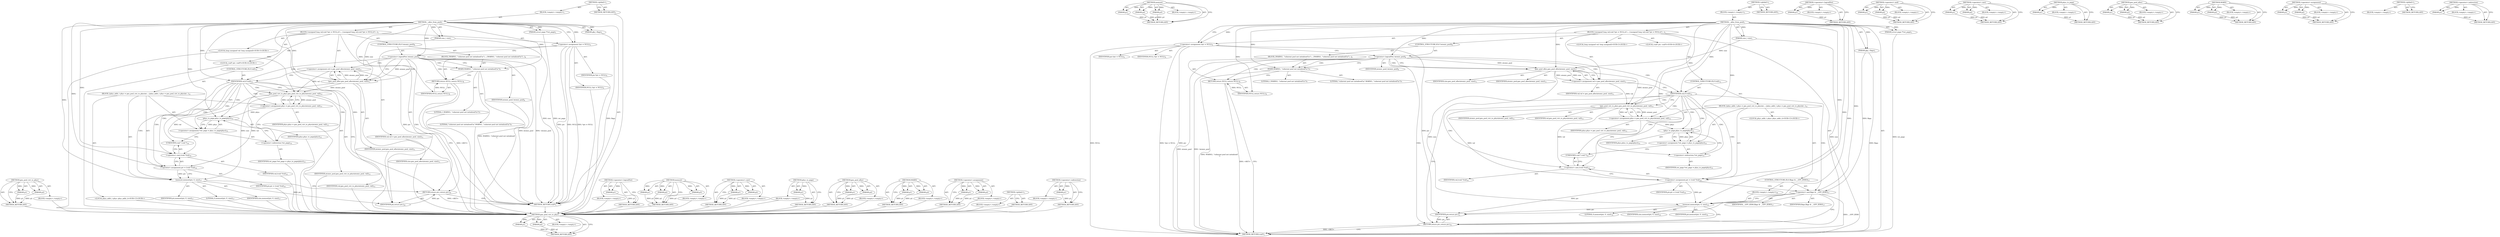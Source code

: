digraph "&lt;operator&gt;.indirection" {
vulnerable_112 [label=<(METHOD,gen_pool_virt_to_phys)>];
vulnerable_113 [label=<(PARAM,p1)>];
vulnerable_114 [label=<(PARAM,p2)>];
vulnerable_115 [label=<(BLOCK,&lt;empty&gt;,&lt;empty&gt;)>];
vulnerable_116 [label=<(METHOD_RETURN,ANY)>];
vulnerable_135 [label=<(METHOD,memset)>];
vulnerable_136 [label=<(PARAM,p1)>];
vulnerable_137 [label=<(PARAM,p2)>];
vulnerable_138 [label=<(PARAM,p3)>];
vulnerable_139 [label=<(BLOCK,&lt;empty&gt;,&lt;empty&gt;)>];
vulnerable_140 [label=<(METHOD_RETURN,ANY)>];
vulnerable_6 [label=<(METHOD,&lt;global&gt;)<SUB>1</SUB>>];
vulnerable_7 [label=<(BLOCK,&lt;empty&gt;,&lt;empty&gt;)<SUB>1</SUB>>];
vulnerable_8 [label=<(METHOD,__alloc_from_pool)<SUB>1</SUB>>];
vulnerable_9 [label=<(PARAM,size_t size)<SUB>1</SUB>>];
vulnerable_10 [label=<(PARAM,struct page **ret_page)<SUB>1</SUB>>];
vulnerable_11 [label=<(PARAM,gfp_t flags)<SUB>1</SUB>>];
vulnerable_12 [label=<(BLOCK,{
	unsigned long val;
	void *ptr = NULL;

	if (...,{
	unsigned long val;
	void *ptr = NULL;

	if (...)<SUB>2</SUB>>];
vulnerable_13 [label="<(LOCAL,long unsigned val: long unsigned)<SUB>3</SUB>>"];
vulnerable_14 [label="<(LOCAL,void* ptr: void*)<SUB>4</SUB>>"];
vulnerable_15 [label=<(&lt;operator&gt;.assignment,*ptr = NULL)<SUB>4</SUB>>];
vulnerable_16 [label=<(IDENTIFIER,ptr,*ptr = NULL)<SUB>4</SUB>>];
vulnerable_17 [label=<(IDENTIFIER,NULL,*ptr = NULL)<SUB>4</SUB>>];
vulnerable_18 [label=<(CONTROL_STRUCTURE,IF,if (!atomic_pool))<SUB>6</SUB>>];
vulnerable_19 [label=<(&lt;operator&gt;.logicalNot,!atomic_pool)<SUB>6</SUB>>];
vulnerable_20 [label=<(IDENTIFIER,atomic_pool,!atomic_pool)<SUB>6</SUB>>];
vulnerable_21 [label=<(BLOCK,{
		WARN(1, &quot;coherent pool not initialised!\n&quot;)...,{
		WARN(1, &quot;coherent pool not initialised!\n&quot;)...)<SUB>6</SUB>>];
vulnerable_22 [label=<(WARN,WARN(1, &quot;coherent pool not initialised!\n&quot;))<SUB>7</SUB>>];
vulnerable_23 [label=<(LITERAL,1,WARN(1, &quot;coherent pool not initialised!\n&quot;))<SUB>7</SUB>>];
vulnerable_24 [label=<(LITERAL,&quot;coherent pool not initialised!\n&quot;,WARN(1, &quot;coherent pool not initialised!\n&quot;))<SUB>7</SUB>>];
vulnerable_25 [label=<(RETURN,return NULL;,return NULL;)<SUB>8</SUB>>];
vulnerable_26 [label=<(IDENTIFIER,NULL,return NULL;)<SUB>8</SUB>>];
vulnerable_27 [label=<(&lt;operator&gt;.assignment,val = gen_pool_alloc(atomic_pool, size))<SUB>11</SUB>>];
vulnerable_28 [label=<(IDENTIFIER,val,val = gen_pool_alloc(atomic_pool, size))<SUB>11</SUB>>];
vulnerable_29 [label=<(gen_pool_alloc,gen_pool_alloc(atomic_pool, size))<SUB>11</SUB>>];
vulnerable_30 [label=<(IDENTIFIER,atomic_pool,gen_pool_alloc(atomic_pool, size))<SUB>11</SUB>>];
vulnerable_31 [label=<(IDENTIFIER,size,gen_pool_alloc(atomic_pool, size))<SUB>11</SUB>>];
vulnerable_32 [label=<(CONTROL_STRUCTURE,IF,if (val))<SUB>12</SUB>>];
vulnerable_33 [label=<(IDENTIFIER,val,if (val))<SUB>12</SUB>>];
vulnerable_34 [label=<(BLOCK,{
		phys_addr_t phys = gen_pool_virt_to_phys(at...,{
		phys_addr_t phys = gen_pool_virt_to_phys(at...)<SUB>12</SUB>>];
vulnerable_35 [label="<(LOCAL,phys_addr_t phys: phys_addr_t)<SUB>13</SUB>>"];
vulnerable_36 [label=<(&lt;operator&gt;.assignment,phys = gen_pool_virt_to_phys(atomic_pool, val))<SUB>13</SUB>>];
vulnerable_37 [label=<(IDENTIFIER,phys,phys = gen_pool_virt_to_phys(atomic_pool, val))<SUB>13</SUB>>];
vulnerable_38 [label=<(gen_pool_virt_to_phys,gen_pool_virt_to_phys(atomic_pool, val))<SUB>13</SUB>>];
vulnerable_39 [label=<(IDENTIFIER,atomic_pool,gen_pool_virt_to_phys(atomic_pool, val))<SUB>13</SUB>>];
vulnerable_40 [label=<(IDENTIFIER,val,gen_pool_virt_to_phys(atomic_pool, val))<SUB>13</SUB>>];
vulnerable_41 [label=<(&lt;operator&gt;.assignment,*ret_page = phys_to_page(phys))<SUB>15</SUB>>];
vulnerable_42 [label=<(&lt;operator&gt;.indirection,*ret_page)<SUB>15</SUB>>];
vulnerable_43 [label=<(IDENTIFIER,ret_page,*ret_page = phys_to_page(phys))<SUB>15</SUB>>];
vulnerable_44 [label=<(phys_to_page,phys_to_page(phys))<SUB>15</SUB>>];
vulnerable_45 [label=<(IDENTIFIER,phys,phys_to_page(phys))<SUB>15</SUB>>];
vulnerable_46 [label=<(&lt;operator&gt;.assignment,ptr = (void *)val)<SUB>16</SUB>>];
vulnerable_47 [label=<(IDENTIFIER,ptr,ptr = (void *)val)<SUB>16</SUB>>];
vulnerable_48 [label=<(&lt;operator&gt;.cast,(void *)val)<SUB>16</SUB>>];
vulnerable_49 [label=<(UNKNOWN,void *,void *)<SUB>16</SUB>>];
vulnerable_50 [label=<(IDENTIFIER,val,(void *)val)<SUB>16</SUB>>];
vulnerable_51 [label=<(CONTROL_STRUCTURE,IF,if (flags &amp; __GFP_ZERO))<SUB>17</SUB>>];
vulnerable_52 [label=<(&lt;operator&gt;.and,flags &amp; __GFP_ZERO)<SUB>17</SUB>>];
vulnerable_53 [label=<(IDENTIFIER,flags,flags &amp; __GFP_ZERO)<SUB>17</SUB>>];
vulnerable_54 [label=<(IDENTIFIER,__GFP_ZERO,flags &amp; __GFP_ZERO)<SUB>17</SUB>>];
vulnerable_55 [label=<(BLOCK,&lt;empty&gt;,&lt;empty&gt;)<SUB>18</SUB>>];
vulnerable_56 [label=<(memset,memset(ptr, 0, size))<SUB>18</SUB>>];
vulnerable_57 [label=<(IDENTIFIER,ptr,memset(ptr, 0, size))<SUB>18</SUB>>];
vulnerable_58 [label=<(LITERAL,0,memset(ptr, 0, size))<SUB>18</SUB>>];
vulnerable_59 [label=<(IDENTIFIER,size,memset(ptr, 0, size))<SUB>18</SUB>>];
vulnerable_60 [label=<(RETURN,return ptr;,return ptr;)<SUB>21</SUB>>];
vulnerable_61 [label=<(IDENTIFIER,ptr,return ptr;)<SUB>21</SUB>>];
vulnerable_62 [label=<(METHOD_RETURN,void*)<SUB>1</SUB>>];
vulnerable_64 [label=<(METHOD_RETURN,ANY)<SUB>1</SUB>>];
vulnerable_98 [label=<(METHOD,&lt;operator&gt;.logicalNot)>];
vulnerable_99 [label=<(PARAM,p1)>];
vulnerable_100 [label=<(BLOCK,&lt;empty&gt;,&lt;empty&gt;)>];
vulnerable_101 [label=<(METHOD_RETURN,ANY)>];
vulnerable_130 [label=<(METHOD,&lt;operator&gt;.and)>];
vulnerable_131 [label=<(PARAM,p1)>];
vulnerable_132 [label=<(PARAM,p2)>];
vulnerable_133 [label=<(BLOCK,&lt;empty&gt;,&lt;empty&gt;)>];
vulnerable_134 [label=<(METHOD_RETURN,ANY)>];
vulnerable_125 [label=<(METHOD,&lt;operator&gt;.cast)>];
vulnerable_126 [label=<(PARAM,p1)>];
vulnerable_127 [label=<(PARAM,p2)>];
vulnerable_128 [label=<(BLOCK,&lt;empty&gt;,&lt;empty&gt;)>];
vulnerable_129 [label=<(METHOD_RETURN,ANY)>];
vulnerable_121 [label=<(METHOD,phys_to_page)>];
vulnerable_122 [label=<(PARAM,p1)>];
vulnerable_123 [label=<(BLOCK,&lt;empty&gt;,&lt;empty&gt;)>];
vulnerable_124 [label=<(METHOD_RETURN,ANY)>];
vulnerable_107 [label=<(METHOD,gen_pool_alloc)>];
vulnerable_108 [label=<(PARAM,p1)>];
vulnerable_109 [label=<(PARAM,p2)>];
vulnerable_110 [label=<(BLOCK,&lt;empty&gt;,&lt;empty&gt;)>];
vulnerable_111 [label=<(METHOD_RETURN,ANY)>];
vulnerable_102 [label=<(METHOD,WARN)>];
vulnerable_103 [label=<(PARAM,p1)>];
vulnerable_104 [label=<(PARAM,p2)>];
vulnerable_105 [label=<(BLOCK,&lt;empty&gt;,&lt;empty&gt;)>];
vulnerable_106 [label=<(METHOD_RETURN,ANY)>];
vulnerable_93 [label=<(METHOD,&lt;operator&gt;.assignment)>];
vulnerable_94 [label=<(PARAM,p1)>];
vulnerable_95 [label=<(PARAM,p2)>];
vulnerable_96 [label=<(BLOCK,&lt;empty&gt;,&lt;empty&gt;)>];
vulnerable_97 [label=<(METHOD_RETURN,ANY)>];
vulnerable_87 [label=<(METHOD,&lt;global&gt;)<SUB>1</SUB>>];
vulnerable_88 [label=<(BLOCK,&lt;empty&gt;,&lt;empty&gt;)>];
vulnerable_89 [label=<(METHOD_RETURN,ANY)>];
vulnerable_117 [label=<(METHOD,&lt;operator&gt;.indirection)>];
vulnerable_118 [label=<(PARAM,p1)>];
vulnerable_119 [label=<(BLOCK,&lt;empty&gt;,&lt;empty&gt;)>];
vulnerable_120 [label=<(METHOD_RETURN,ANY)>];
fixed_107 [label=<(METHOD,gen_pool_virt_to_phys)>];
fixed_108 [label=<(PARAM,p1)>];
fixed_109 [label=<(PARAM,p2)>];
fixed_110 [label=<(BLOCK,&lt;empty&gt;,&lt;empty&gt;)>];
fixed_111 [label=<(METHOD_RETURN,ANY)>];
fixed_6 [label=<(METHOD,&lt;global&gt;)<SUB>1</SUB>>];
fixed_7 [label=<(BLOCK,&lt;empty&gt;,&lt;empty&gt;)<SUB>1</SUB>>];
fixed_8 [label=<(METHOD,__alloc_from_pool)<SUB>1</SUB>>];
fixed_9 [label=<(PARAM,size_t size)<SUB>1</SUB>>];
fixed_10 [label=<(PARAM,struct page **ret_page)<SUB>1</SUB>>];
fixed_11 [label=<(PARAM,gfp_t flags)<SUB>1</SUB>>];
fixed_12 [label=<(BLOCK,{
	unsigned long val;
	void *ptr = NULL;

	if (...,{
	unsigned long val;
	void *ptr = NULL;

	if (...)<SUB>2</SUB>>];
fixed_13 [label="<(LOCAL,long unsigned val: long unsigned)<SUB>3</SUB>>"];
fixed_14 [label="<(LOCAL,void* ptr: void*)<SUB>4</SUB>>"];
fixed_15 [label=<(&lt;operator&gt;.assignment,*ptr = NULL)<SUB>4</SUB>>];
fixed_16 [label=<(IDENTIFIER,ptr,*ptr = NULL)<SUB>4</SUB>>];
fixed_17 [label=<(IDENTIFIER,NULL,*ptr = NULL)<SUB>4</SUB>>];
fixed_18 [label=<(CONTROL_STRUCTURE,IF,if (!atomic_pool))<SUB>6</SUB>>];
fixed_19 [label=<(&lt;operator&gt;.logicalNot,!atomic_pool)<SUB>6</SUB>>];
fixed_20 [label=<(IDENTIFIER,atomic_pool,!atomic_pool)<SUB>6</SUB>>];
fixed_21 [label=<(BLOCK,{
		WARN(1, &quot;coherent pool not initialised!\n&quot;)...,{
		WARN(1, &quot;coherent pool not initialised!\n&quot;)...)<SUB>6</SUB>>];
fixed_22 [label=<(WARN,WARN(1, &quot;coherent pool not initialised!\n&quot;))<SUB>7</SUB>>];
fixed_23 [label=<(LITERAL,1,WARN(1, &quot;coherent pool not initialised!\n&quot;))<SUB>7</SUB>>];
fixed_24 [label=<(LITERAL,&quot;coherent pool not initialised!\n&quot;,WARN(1, &quot;coherent pool not initialised!\n&quot;))<SUB>7</SUB>>];
fixed_25 [label=<(RETURN,return NULL;,return NULL;)<SUB>8</SUB>>];
fixed_26 [label=<(IDENTIFIER,NULL,return NULL;)<SUB>8</SUB>>];
fixed_27 [label=<(&lt;operator&gt;.assignment,val = gen_pool_alloc(atomic_pool, size))<SUB>11</SUB>>];
fixed_28 [label=<(IDENTIFIER,val,val = gen_pool_alloc(atomic_pool, size))<SUB>11</SUB>>];
fixed_29 [label=<(gen_pool_alloc,gen_pool_alloc(atomic_pool, size))<SUB>11</SUB>>];
fixed_30 [label=<(IDENTIFIER,atomic_pool,gen_pool_alloc(atomic_pool, size))<SUB>11</SUB>>];
fixed_31 [label=<(IDENTIFIER,size,gen_pool_alloc(atomic_pool, size))<SUB>11</SUB>>];
fixed_32 [label=<(CONTROL_STRUCTURE,IF,if (val))<SUB>12</SUB>>];
fixed_33 [label=<(IDENTIFIER,val,if (val))<SUB>12</SUB>>];
fixed_34 [label=<(BLOCK,{
		phys_addr_t phys = gen_pool_virt_to_phys(at...,{
		phys_addr_t phys = gen_pool_virt_to_phys(at...)<SUB>12</SUB>>];
fixed_35 [label="<(LOCAL,phys_addr_t phys: phys_addr_t)<SUB>13</SUB>>"];
fixed_36 [label=<(&lt;operator&gt;.assignment,phys = gen_pool_virt_to_phys(atomic_pool, val))<SUB>13</SUB>>];
fixed_37 [label=<(IDENTIFIER,phys,phys = gen_pool_virt_to_phys(atomic_pool, val))<SUB>13</SUB>>];
fixed_38 [label=<(gen_pool_virt_to_phys,gen_pool_virt_to_phys(atomic_pool, val))<SUB>13</SUB>>];
fixed_39 [label=<(IDENTIFIER,atomic_pool,gen_pool_virt_to_phys(atomic_pool, val))<SUB>13</SUB>>];
fixed_40 [label=<(IDENTIFIER,val,gen_pool_virt_to_phys(atomic_pool, val))<SUB>13</SUB>>];
fixed_41 [label=<(&lt;operator&gt;.assignment,*ret_page = phys_to_page(phys))<SUB>15</SUB>>];
fixed_42 [label=<(&lt;operator&gt;.indirection,*ret_page)<SUB>15</SUB>>];
fixed_43 [label=<(IDENTIFIER,ret_page,*ret_page = phys_to_page(phys))<SUB>15</SUB>>];
fixed_44 [label=<(phys_to_page,phys_to_page(phys))<SUB>15</SUB>>];
fixed_45 [label=<(IDENTIFIER,phys,phys_to_page(phys))<SUB>15</SUB>>];
fixed_46 [label=<(&lt;operator&gt;.assignment,ptr = (void *)val)<SUB>16</SUB>>];
fixed_47 [label=<(IDENTIFIER,ptr,ptr = (void *)val)<SUB>16</SUB>>];
fixed_48 [label=<(&lt;operator&gt;.cast,(void *)val)<SUB>16</SUB>>];
fixed_49 [label=<(UNKNOWN,void *,void *)<SUB>16</SUB>>];
fixed_50 [label=<(IDENTIFIER,val,(void *)val)<SUB>16</SUB>>];
fixed_51 [label=<(memset,memset(ptr, 0, size))<SUB>17</SUB>>];
fixed_52 [label=<(IDENTIFIER,ptr,memset(ptr, 0, size))<SUB>17</SUB>>];
fixed_53 [label=<(LITERAL,0,memset(ptr, 0, size))<SUB>17</SUB>>];
fixed_54 [label=<(IDENTIFIER,size,memset(ptr, 0, size))<SUB>17</SUB>>];
fixed_55 [label=<(RETURN,return ptr;,return ptr;)<SUB>20</SUB>>];
fixed_56 [label=<(IDENTIFIER,ptr,return ptr;)<SUB>20</SUB>>];
fixed_57 [label=<(METHOD_RETURN,void*)<SUB>1</SUB>>];
fixed_59 [label=<(METHOD_RETURN,ANY)<SUB>1</SUB>>];
fixed_93 [label=<(METHOD,&lt;operator&gt;.logicalNot)>];
fixed_94 [label=<(PARAM,p1)>];
fixed_95 [label=<(BLOCK,&lt;empty&gt;,&lt;empty&gt;)>];
fixed_96 [label=<(METHOD_RETURN,ANY)>];
fixed_125 [label=<(METHOD,memset)>];
fixed_126 [label=<(PARAM,p1)>];
fixed_127 [label=<(PARAM,p2)>];
fixed_128 [label=<(PARAM,p3)>];
fixed_129 [label=<(BLOCK,&lt;empty&gt;,&lt;empty&gt;)>];
fixed_130 [label=<(METHOD_RETURN,ANY)>];
fixed_120 [label=<(METHOD,&lt;operator&gt;.cast)>];
fixed_121 [label=<(PARAM,p1)>];
fixed_122 [label=<(PARAM,p2)>];
fixed_123 [label=<(BLOCK,&lt;empty&gt;,&lt;empty&gt;)>];
fixed_124 [label=<(METHOD_RETURN,ANY)>];
fixed_116 [label=<(METHOD,phys_to_page)>];
fixed_117 [label=<(PARAM,p1)>];
fixed_118 [label=<(BLOCK,&lt;empty&gt;,&lt;empty&gt;)>];
fixed_119 [label=<(METHOD_RETURN,ANY)>];
fixed_102 [label=<(METHOD,gen_pool_alloc)>];
fixed_103 [label=<(PARAM,p1)>];
fixed_104 [label=<(PARAM,p2)>];
fixed_105 [label=<(BLOCK,&lt;empty&gt;,&lt;empty&gt;)>];
fixed_106 [label=<(METHOD_RETURN,ANY)>];
fixed_97 [label=<(METHOD,WARN)>];
fixed_98 [label=<(PARAM,p1)>];
fixed_99 [label=<(PARAM,p2)>];
fixed_100 [label=<(BLOCK,&lt;empty&gt;,&lt;empty&gt;)>];
fixed_101 [label=<(METHOD_RETURN,ANY)>];
fixed_88 [label=<(METHOD,&lt;operator&gt;.assignment)>];
fixed_89 [label=<(PARAM,p1)>];
fixed_90 [label=<(PARAM,p2)>];
fixed_91 [label=<(BLOCK,&lt;empty&gt;,&lt;empty&gt;)>];
fixed_92 [label=<(METHOD_RETURN,ANY)>];
fixed_82 [label=<(METHOD,&lt;global&gt;)<SUB>1</SUB>>];
fixed_83 [label=<(BLOCK,&lt;empty&gt;,&lt;empty&gt;)>];
fixed_84 [label=<(METHOD_RETURN,ANY)>];
fixed_112 [label=<(METHOD,&lt;operator&gt;.indirection)>];
fixed_113 [label=<(PARAM,p1)>];
fixed_114 [label=<(BLOCK,&lt;empty&gt;,&lt;empty&gt;)>];
fixed_115 [label=<(METHOD_RETURN,ANY)>];
vulnerable_112 -> vulnerable_113  [key=0, label="AST: "];
vulnerable_112 -> vulnerable_113  [key=1, label="DDG: "];
vulnerable_112 -> vulnerable_115  [key=0, label="AST: "];
vulnerable_112 -> vulnerable_114  [key=0, label="AST: "];
vulnerable_112 -> vulnerable_114  [key=1, label="DDG: "];
vulnerable_112 -> vulnerable_116  [key=0, label="AST: "];
vulnerable_112 -> vulnerable_116  [key=1, label="CFG: "];
vulnerable_113 -> vulnerable_116  [key=0, label="DDG: p1"];
vulnerable_114 -> vulnerable_116  [key=0, label="DDG: p2"];
vulnerable_135 -> vulnerable_136  [key=0, label="AST: "];
vulnerable_135 -> vulnerable_136  [key=1, label="DDG: "];
vulnerable_135 -> vulnerable_139  [key=0, label="AST: "];
vulnerable_135 -> vulnerable_137  [key=0, label="AST: "];
vulnerable_135 -> vulnerable_137  [key=1, label="DDG: "];
vulnerable_135 -> vulnerable_140  [key=0, label="AST: "];
vulnerable_135 -> vulnerable_140  [key=1, label="CFG: "];
vulnerable_135 -> vulnerable_138  [key=0, label="AST: "];
vulnerable_135 -> vulnerable_138  [key=1, label="DDG: "];
vulnerable_136 -> vulnerable_140  [key=0, label="DDG: p1"];
vulnerable_137 -> vulnerable_140  [key=0, label="DDG: p2"];
vulnerable_138 -> vulnerable_140  [key=0, label="DDG: p3"];
vulnerable_6 -> vulnerable_7  [key=0, label="AST: "];
vulnerable_6 -> vulnerable_64  [key=0, label="AST: "];
vulnerable_6 -> vulnerable_64  [key=1, label="CFG: "];
vulnerable_7 -> vulnerable_8  [key=0, label="AST: "];
vulnerable_8 -> vulnerable_9  [key=0, label="AST: "];
vulnerable_8 -> vulnerable_9  [key=1, label="DDG: "];
vulnerable_8 -> vulnerable_10  [key=0, label="AST: "];
vulnerable_8 -> vulnerable_10  [key=1, label="DDG: "];
vulnerable_8 -> vulnerable_11  [key=0, label="AST: "];
vulnerable_8 -> vulnerable_11  [key=1, label="DDG: "];
vulnerable_8 -> vulnerable_12  [key=0, label="AST: "];
vulnerable_8 -> vulnerable_62  [key=0, label="AST: "];
vulnerable_8 -> vulnerable_15  [key=0, label="CFG: "];
vulnerable_8 -> vulnerable_15  [key=1, label="DDG: "];
vulnerable_8 -> vulnerable_33  [key=0, label="DDG: "];
vulnerable_8 -> vulnerable_61  [key=0, label="DDG: "];
vulnerable_8 -> vulnerable_19  [key=0, label="DDG: "];
vulnerable_8 -> vulnerable_29  [key=0, label="DDG: "];
vulnerable_8 -> vulnerable_46  [key=0, label="DDG: "];
vulnerable_8 -> vulnerable_22  [key=0, label="DDG: "];
vulnerable_8 -> vulnerable_26  [key=0, label="DDG: "];
vulnerable_8 -> vulnerable_38  [key=0, label="DDG: "];
vulnerable_8 -> vulnerable_44  [key=0, label="DDG: "];
vulnerable_8 -> vulnerable_48  [key=0, label="DDG: "];
vulnerable_8 -> vulnerable_52  [key=0, label="DDG: "];
vulnerable_8 -> vulnerable_56  [key=0, label="DDG: "];
vulnerable_9 -> vulnerable_62  [key=0, label="DDG: size"];
vulnerable_9 -> vulnerable_29  [key=0, label="DDG: size"];
vulnerable_10 -> vulnerable_62  [key=0, label="DDG: ret_page"];
vulnerable_11 -> vulnerable_62  [key=0, label="DDG: flags"];
vulnerable_11 -> vulnerable_52  [key=0, label="DDG: flags"];
vulnerable_12 -> vulnerable_13  [key=0, label="AST: "];
vulnerable_12 -> vulnerable_14  [key=0, label="AST: "];
vulnerable_12 -> vulnerable_15  [key=0, label="AST: "];
vulnerable_12 -> vulnerable_18  [key=0, label="AST: "];
vulnerable_12 -> vulnerable_27  [key=0, label="AST: "];
vulnerable_12 -> vulnerable_32  [key=0, label="AST: "];
vulnerable_12 -> vulnerable_60  [key=0, label="AST: "];
vulnerable_15 -> vulnerable_16  [key=0, label="AST: "];
vulnerable_15 -> vulnerable_17  [key=0, label="AST: "];
vulnerable_15 -> vulnerable_19  [key=0, label="CFG: "];
vulnerable_15 -> vulnerable_62  [key=0, label="DDG: ptr"];
vulnerable_15 -> vulnerable_62  [key=1, label="DDG: NULL"];
vulnerable_15 -> vulnerable_62  [key=2, label="DDG: *ptr = NULL"];
vulnerable_15 -> vulnerable_61  [key=0, label="DDG: ptr"];
vulnerable_18 -> vulnerable_19  [key=0, label="AST: "];
vulnerable_18 -> vulnerable_21  [key=0, label="AST: "];
vulnerable_19 -> vulnerable_20  [key=0, label="AST: "];
vulnerable_19 -> vulnerable_22  [key=0, label="CFG: "];
vulnerable_19 -> vulnerable_22  [key=1, label="CDG: "];
vulnerable_19 -> vulnerable_29  [key=0, label="CFG: "];
vulnerable_19 -> vulnerable_29  [key=1, label="DDG: atomic_pool"];
vulnerable_19 -> vulnerable_29  [key=2, label="CDG: "];
vulnerable_19 -> vulnerable_62  [key=0, label="DDG: atomic_pool"];
vulnerable_19 -> vulnerable_62  [key=1, label="DDG: !atomic_pool"];
vulnerable_19 -> vulnerable_60  [key=0, label="CDG: "];
vulnerable_19 -> vulnerable_33  [key=0, label="CDG: "];
vulnerable_19 -> vulnerable_25  [key=0, label="CDG: "];
vulnerable_19 -> vulnerable_27  [key=0, label="CDG: "];
vulnerable_21 -> vulnerable_22  [key=0, label="AST: "];
vulnerable_21 -> vulnerable_25  [key=0, label="AST: "];
vulnerable_22 -> vulnerable_23  [key=0, label="AST: "];
vulnerable_22 -> vulnerable_24  [key=0, label="AST: "];
vulnerable_22 -> vulnerable_25  [key=0, label="CFG: "];
vulnerable_22 -> vulnerable_62  [key=0, label="DDG: WARN(1, &quot;coherent pool not initialised!\n&quot;)"];
vulnerable_25 -> vulnerable_26  [key=0, label="AST: "];
vulnerable_25 -> vulnerable_62  [key=0, label="CFG: "];
vulnerable_25 -> vulnerable_62  [key=1, label="DDG: &lt;RET&gt;"];
vulnerable_26 -> vulnerable_25  [key=0, label="DDG: NULL"];
vulnerable_27 -> vulnerable_28  [key=0, label="AST: "];
vulnerable_27 -> vulnerable_29  [key=0, label="AST: "];
vulnerable_27 -> vulnerable_33  [key=0, label="CFG: "];
vulnerable_27 -> vulnerable_38  [key=0, label="DDG: val"];
vulnerable_29 -> vulnerable_30  [key=0, label="AST: "];
vulnerable_29 -> vulnerable_31  [key=0, label="AST: "];
vulnerable_29 -> vulnerable_27  [key=0, label="CFG: "];
vulnerable_29 -> vulnerable_27  [key=1, label="DDG: atomic_pool"];
vulnerable_29 -> vulnerable_27  [key=2, label="DDG: size"];
vulnerable_29 -> vulnerable_38  [key=0, label="DDG: atomic_pool"];
vulnerable_29 -> vulnerable_56  [key=0, label="DDG: size"];
vulnerable_32 -> vulnerable_33  [key=0, label="AST: "];
vulnerable_32 -> vulnerable_34  [key=0, label="AST: "];
vulnerable_33 -> vulnerable_38  [key=0, label="CFG: "];
vulnerable_33 -> vulnerable_38  [key=1, label="CDG: "];
vulnerable_33 -> vulnerable_60  [key=0, label="CFG: "];
vulnerable_33 -> vulnerable_48  [key=0, label="CDG: "];
vulnerable_33 -> vulnerable_49  [key=0, label="CDG: "];
vulnerable_33 -> vulnerable_42  [key=0, label="CDG: "];
vulnerable_33 -> vulnerable_36  [key=0, label="CDG: "];
vulnerable_33 -> vulnerable_52  [key=0, label="CDG: "];
vulnerable_33 -> vulnerable_46  [key=0, label="CDG: "];
vulnerable_33 -> vulnerable_41  [key=0, label="CDG: "];
vulnerable_33 -> vulnerable_44  [key=0, label="CDG: "];
vulnerable_34 -> vulnerable_35  [key=0, label="AST: "];
vulnerable_34 -> vulnerable_36  [key=0, label="AST: "];
vulnerable_34 -> vulnerable_41  [key=0, label="AST: "];
vulnerable_34 -> vulnerable_46  [key=0, label="AST: "];
vulnerable_34 -> vulnerable_51  [key=0, label="AST: "];
vulnerable_36 -> vulnerable_37  [key=0, label="AST: "];
vulnerable_36 -> vulnerable_38  [key=0, label="AST: "];
vulnerable_36 -> vulnerable_42  [key=0, label="CFG: "];
vulnerable_36 -> vulnerable_44  [key=0, label="DDG: phys"];
vulnerable_38 -> vulnerable_39  [key=0, label="AST: "];
vulnerable_38 -> vulnerable_40  [key=0, label="AST: "];
vulnerable_38 -> vulnerable_36  [key=0, label="CFG: "];
vulnerable_38 -> vulnerable_36  [key=1, label="DDG: atomic_pool"];
vulnerable_38 -> vulnerable_36  [key=2, label="DDG: val"];
vulnerable_38 -> vulnerable_46  [key=0, label="DDG: val"];
vulnerable_38 -> vulnerable_48  [key=0, label="DDG: val"];
vulnerable_41 -> vulnerable_42  [key=0, label="AST: "];
vulnerable_41 -> vulnerable_44  [key=0, label="AST: "];
vulnerable_41 -> vulnerable_49  [key=0, label="CFG: "];
vulnerable_42 -> vulnerable_43  [key=0, label="AST: "];
vulnerable_42 -> vulnerable_44  [key=0, label="CFG: "];
vulnerable_44 -> vulnerable_45  [key=0, label="AST: "];
vulnerable_44 -> vulnerable_41  [key=0, label="CFG: "];
vulnerable_44 -> vulnerable_41  [key=1, label="DDG: phys"];
vulnerable_46 -> vulnerable_47  [key=0, label="AST: "];
vulnerable_46 -> vulnerable_48  [key=0, label="AST: "];
vulnerable_46 -> vulnerable_52  [key=0, label="CFG: "];
vulnerable_46 -> vulnerable_61  [key=0, label="DDG: ptr"];
vulnerable_46 -> vulnerable_56  [key=0, label="DDG: ptr"];
vulnerable_48 -> vulnerable_49  [key=0, label="AST: "];
vulnerable_48 -> vulnerable_50  [key=0, label="AST: "];
vulnerable_48 -> vulnerable_46  [key=0, label="CFG: "];
vulnerable_49 -> vulnerable_48  [key=0, label="CFG: "];
vulnerable_51 -> vulnerable_52  [key=0, label="AST: "];
vulnerable_51 -> vulnerable_55  [key=0, label="AST: "];
vulnerable_52 -> vulnerable_53  [key=0, label="AST: "];
vulnerable_52 -> vulnerable_54  [key=0, label="AST: "];
vulnerable_52 -> vulnerable_56  [key=0, label="CFG: "];
vulnerable_52 -> vulnerable_56  [key=1, label="CDG: "];
vulnerable_52 -> vulnerable_60  [key=0, label="CFG: "];
vulnerable_52 -> vulnerable_62  [key=0, label="DDG: __GFP_ZERO"];
vulnerable_55 -> vulnerable_56  [key=0, label="AST: "];
vulnerable_56 -> vulnerable_57  [key=0, label="AST: "];
vulnerable_56 -> vulnerable_58  [key=0, label="AST: "];
vulnerable_56 -> vulnerable_59  [key=0, label="AST: "];
vulnerable_56 -> vulnerable_60  [key=0, label="CFG: "];
vulnerable_56 -> vulnerable_61  [key=0, label="DDG: ptr"];
vulnerable_60 -> vulnerable_61  [key=0, label="AST: "];
vulnerable_60 -> vulnerable_62  [key=0, label="CFG: "];
vulnerable_60 -> vulnerable_62  [key=1, label="DDG: &lt;RET&gt;"];
vulnerable_61 -> vulnerable_60  [key=0, label="DDG: ptr"];
vulnerable_98 -> vulnerable_99  [key=0, label="AST: "];
vulnerable_98 -> vulnerable_99  [key=1, label="DDG: "];
vulnerable_98 -> vulnerable_100  [key=0, label="AST: "];
vulnerable_98 -> vulnerable_101  [key=0, label="AST: "];
vulnerable_98 -> vulnerable_101  [key=1, label="CFG: "];
vulnerable_99 -> vulnerable_101  [key=0, label="DDG: p1"];
vulnerable_130 -> vulnerable_131  [key=0, label="AST: "];
vulnerable_130 -> vulnerable_131  [key=1, label="DDG: "];
vulnerable_130 -> vulnerable_133  [key=0, label="AST: "];
vulnerable_130 -> vulnerable_132  [key=0, label="AST: "];
vulnerable_130 -> vulnerable_132  [key=1, label="DDG: "];
vulnerable_130 -> vulnerable_134  [key=0, label="AST: "];
vulnerable_130 -> vulnerable_134  [key=1, label="CFG: "];
vulnerable_131 -> vulnerable_134  [key=0, label="DDG: p1"];
vulnerable_132 -> vulnerable_134  [key=0, label="DDG: p2"];
vulnerable_125 -> vulnerable_126  [key=0, label="AST: "];
vulnerable_125 -> vulnerable_126  [key=1, label="DDG: "];
vulnerable_125 -> vulnerable_128  [key=0, label="AST: "];
vulnerable_125 -> vulnerable_127  [key=0, label="AST: "];
vulnerable_125 -> vulnerable_127  [key=1, label="DDG: "];
vulnerable_125 -> vulnerable_129  [key=0, label="AST: "];
vulnerable_125 -> vulnerable_129  [key=1, label="CFG: "];
vulnerable_126 -> vulnerable_129  [key=0, label="DDG: p1"];
vulnerable_127 -> vulnerable_129  [key=0, label="DDG: p2"];
vulnerable_121 -> vulnerable_122  [key=0, label="AST: "];
vulnerable_121 -> vulnerable_122  [key=1, label="DDG: "];
vulnerable_121 -> vulnerable_123  [key=0, label="AST: "];
vulnerable_121 -> vulnerable_124  [key=0, label="AST: "];
vulnerable_121 -> vulnerable_124  [key=1, label="CFG: "];
vulnerable_122 -> vulnerable_124  [key=0, label="DDG: p1"];
vulnerable_107 -> vulnerable_108  [key=0, label="AST: "];
vulnerable_107 -> vulnerable_108  [key=1, label="DDG: "];
vulnerable_107 -> vulnerable_110  [key=0, label="AST: "];
vulnerable_107 -> vulnerable_109  [key=0, label="AST: "];
vulnerable_107 -> vulnerable_109  [key=1, label="DDG: "];
vulnerable_107 -> vulnerable_111  [key=0, label="AST: "];
vulnerable_107 -> vulnerable_111  [key=1, label="CFG: "];
vulnerable_108 -> vulnerable_111  [key=0, label="DDG: p1"];
vulnerable_109 -> vulnerable_111  [key=0, label="DDG: p2"];
vulnerable_102 -> vulnerable_103  [key=0, label="AST: "];
vulnerable_102 -> vulnerable_103  [key=1, label="DDG: "];
vulnerable_102 -> vulnerable_105  [key=0, label="AST: "];
vulnerable_102 -> vulnerable_104  [key=0, label="AST: "];
vulnerable_102 -> vulnerable_104  [key=1, label="DDG: "];
vulnerable_102 -> vulnerable_106  [key=0, label="AST: "];
vulnerable_102 -> vulnerable_106  [key=1, label="CFG: "];
vulnerable_103 -> vulnerable_106  [key=0, label="DDG: p1"];
vulnerable_104 -> vulnerable_106  [key=0, label="DDG: p2"];
vulnerable_93 -> vulnerable_94  [key=0, label="AST: "];
vulnerable_93 -> vulnerable_94  [key=1, label="DDG: "];
vulnerable_93 -> vulnerable_96  [key=0, label="AST: "];
vulnerable_93 -> vulnerable_95  [key=0, label="AST: "];
vulnerable_93 -> vulnerable_95  [key=1, label="DDG: "];
vulnerable_93 -> vulnerable_97  [key=0, label="AST: "];
vulnerable_93 -> vulnerable_97  [key=1, label="CFG: "];
vulnerable_94 -> vulnerable_97  [key=0, label="DDG: p1"];
vulnerable_95 -> vulnerable_97  [key=0, label="DDG: p2"];
vulnerable_87 -> vulnerable_88  [key=0, label="AST: "];
vulnerable_87 -> vulnerable_89  [key=0, label="AST: "];
vulnerable_87 -> vulnerable_89  [key=1, label="CFG: "];
vulnerable_117 -> vulnerable_118  [key=0, label="AST: "];
vulnerable_117 -> vulnerable_118  [key=1, label="DDG: "];
vulnerable_117 -> vulnerable_119  [key=0, label="AST: "];
vulnerable_117 -> vulnerable_120  [key=0, label="AST: "];
vulnerable_117 -> vulnerable_120  [key=1, label="CFG: "];
vulnerable_118 -> vulnerable_120  [key=0, label="DDG: p1"];
fixed_107 -> fixed_108  [key=0, label="AST: "];
fixed_107 -> fixed_108  [key=1, label="DDG: "];
fixed_107 -> fixed_110  [key=0, label="AST: "];
fixed_107 -> fixed_109  [key=0, label="AST: "];
fixed_107 -> fixed_109  [key=1, label="DDG: "];
fixed_107 -> fixed_111  [key=0, label="AST: "];
fixed_107 -> fixed_111  [key=1, label="CFG: "];
fixed_108 -> fixed_111  [key=0, label="DDG: p1"];
fixed_109 -> fixed_111  [key=0, label="DDG: p2"];
fixed_110 -> vulnerable_112  [key=0];
fixed_111 -> vulnerable_112  [key=0];
fixed_6 -> fixed_7  [key=0, label="AST: "];
fixed_6 -> fixed_59  [key=0, label="AST: "];
fixed_6 -> fixed_59  [key=1, label="CFG: "];
fixed_7 -> fixed_8  [key=0, label="AST: "];
fixed_8 -> fixed_9  [key=0, label="AST: "];
fixed_8 -> fixed_9  [key=1, label="DDG: "];
fixed_8 -> fixed_10  [key=0, label="AST: "];
fixed_8 -> fixed_10  [key=1, label="DDG: "];
fixed_8 -> fixed_11  [key=0, label="AST: "];
fixed_8 -> fixed_11  [key=1, label="DDG: "];
fixed_8 -> fixed_12  [key=0, label="AST: "];
fixed_8 -> fixed_57  [key=0, label="AST: "];
fixed_8 -> fixed_15  [key=0, label="CFG: "];
fixed_8 -> fixed_15  [key=1, label="DDG: "];
fixed_8 -> fixed_33  [key=0, label="DDG: "];
fixed_8 -> fixed_56  [key=0, label="DDG: "];
fixed_8 -> fixed_19  [key=0, label="DDG: "];
fixed_8 -> fixed_29  [key=0, label="DDG: "];
fixed_8 -> fixed_46  [key=0, label="DDG: "];
fixed_8 -> fixed_22  [key=0, label="DDG: "];
fixed_8 -> fixed_26  [key=0, label="DDG: "];
fixed_8 -> fixed_51  [key=0, label="DDG: "];
fixed_8 -> fixed_38  [key=0, label="DDG: "];
fixed_8 -> fixed_44  [key=0, label="DDG: "];
fixed_8 -> fixed_48  [key=0, label="DDG: "];
fixed_9 -> fixed_57  [key=0, label="DDG: size"];
fixed_9 -> fixed_29  [key=0, label="DDG: size"];
fixed_10 -> fixed_57  [key=0, label="DDG: ret_page"];
fixed_11 -> fixed_57  [key=0, label="DDG: flags"];
fixed_12 -> fixed_13  [key=0, label="AST: "];
fixed_12 -> fixed_14  [key=0, label="AST: "];
fixed_12 -> fixed_15  [key=0, label="AST: "];
fixed_12 -> fixed_18  [key=0, label="AST: "];
fixed_12 -> fixed_27  [key=0, label="AST: "];
fixed_12 -> fixed_32  [key=0, label="AST: "];
fixed_12 -> fixed_55  [key=0, label="AST: "];
fixed_13 -> vulnerable_112  [key=0];
fixed_14 -> vulnerable_112  [key=0];
fixed_15 -> fixed_16  [key=0, label="AST: "];
fixed_15 -> fixed_17  [key=0, label="AST: "];
fixed_15 -> fixed_19  [key=0, label="CFG: "];
fixed_15 -> fixed_57  [key=0, label="DDG: ptr"];
fixed_15 -> fixed_57  [key=1, label="DDG: NULL"];
fixed_15 -> fixed_57  [key=2, label="DDG: *ptr = NULL"];
fixed_15 -> fixed_56  [key=0, label="DDG: ptr"];
fixed_16 -> vulnerable_112  [key=0];
fixed_17 -> vulnerable_112  [key=0];
fixed_18 -> fixed_19  [key=0, label="AST: "];
fixed_18 -> fixed_21  [key=0, label="AST: "];
fixed_19 -> fixed_20  [key=0, label="AST: "];
fixed_19 -> fixed_22  [key=0, label="CFG: "];
fixed_19 -> fixed_22  [key=1, label="CDG: "];
fixed_19 -> fixed_29  [key=0, label="CFG: "];
fixed_19 -> fixed_29  [key=1, label="DDG: atomic_pool"];
fixed_19 -> fixed_29  [key=2, label="CDG: "];
fixed_19 -> fixed_57  [key=0, label="DDG: atomic_pool"];
fixed_19 -> fixed_57  [key=1, label="DDG: !atomic_pool"];
fixed_19 -> fixed_33  [key=0, label="CDG: "];
fixed_19 -> fixed_25  [key=0, label="CDG: "];
fixed_19 -> fixed_27  [key=0, label="CDG: "];
fixed_19 -> fixed_55  [key=0, label="CDG: "];
fixed_20 -> vulnerable_112  [key=0];
fixed_21 -> fixed_22  [key=0, label="AST: "];
fixed_21 -> fixed_25  [key=0, label="AST: "];
fixed_22 -> fixed_23  [key=0, label="AST: "];
fixed_22 -> fixed_24  [key=0, label="AST: "];
fixed_22 -> fixed_25  [key=0, label="CFG: "];
fixed_22 -> fixed_57  [key=0, label="DDG: WARN(1, &quot;coherent pool not initialised!\n&quot;)"];
fixed_23 -> vulnerable_112  [key=0];
fixed_24 -> vulnerable_112  [key=0];
fixed_25 -> fixed_26  [key=0, label="AST: "];
fixed_25 -> fixed_57  [key=0, label="CFG: "];
fixed_25 -> fixed_57  [key=1, label="DDG: &lt;RET&gt;"];
fixed_26 -> fixed_25  [key=0, label="DDG: NULL"];
fixed_27 -> fixed_28  [key=0, label="AST: "];
fixed_27 -> fixed_29  [key=0, label="AST: "];
fixed_27 -> fixed_33  [key=0, label="CFG: "];
fixed_27 -> fixed_38  [key=0, label="DDG: val"];
fixed_28 -> vulnerable_112  [key=0];
fixed_29 -> fixed_30  [key=0, label="AST: "];
fixed_29 -> fixed_31  [key=0, label="AST: "];
fixed_29 -> fixed_27  [key=0, label="CFG: "];
fixed_29 -> fixed_27  [key=1, label="DDG: atomic_pool"];
fixed_29 -> fixed_27  [key=2, label="DDG: size"];
fixed_29 -> fixed_51  [key=0, label="DDG: size"];
fixed_29 -> fixed_38  [key=0, label="DDG: atomic_pool"];
fixed_30 -> vulnerable_112  [key=0];
fixed_31 -> vulnerable_112  [key=0];
fixed_32 -> fixed_33  [key=0, label="AST: "];
fixed_32 -> fixed_34  [key=0, label="AST: "];
fixed_33 -> fixed_38  [key=0, label="CFG: "];
fixed_33 -> fixed_38  [key=1, label="CDG: "];
fixed_33 -> fixed_55  [key=0, label="CFG: "];
fixed_33 -> fixed_48  [key=0, label="CDG: "];
fixed_33 -> fixed_49  [key=0, label="CDG: "];
fixed_33 -> fixed_42  [key=0, label="CDG: "];
fixed_33 -> fixed_51  [key=0, label="CDG: "];
fixed_33 -> fixed_36  [key=0, label="CDG: "];
fixed_33 -> fixed_46  [key=0, label="CDG: "];
fixed_33 -> fixed_41  [key=0, label="CDG: "];
fixed_33 -> fixed_44  [key=0, label="CDG: "];
fixed_34 -> fixed_35  [key=0, label="AST: "];
fixed_34 -> fixed_36  [key=0, label="AST: "];
fixed_34 -> fixed_41  [key=0, label="AST: "];
fixed_34 -> fixed_46  [key=0, label="AST: "];
fixed_34 -> fixed_51  [key=0, label="AST: "];
fixed_35 -> vulnerable_112  [key=0];
fixed_36 -> fixed_37  [key=0, label="AST: "];
fixed_36 -> fixed_38  [key=0, label="AST: "];
fixed_36 -> fixed_42  [key=0, label="CFG: "];
fixed_36 -> fixed_44  [key=0, label="DDG: phys"];
fixed_37 -> vulnerable_112  [key=0];
fixed_38 -> fixed_39  [key=0, label="AST: "];
fixed_38 -> fixed_40  [key=0, label="AST: "];
fixed_38 -> fixed_36  [key=0, label="CFG: "];
fixed_38 -> fixed_36  [key=1, label="DDG: atomic_pool"];
fixed_38 -> fixed_36  [key=2, label="DDG: val"];
fixed_38 -> fixed_46  [key=0, label="DDG: val"];
fixed_38 -> fixed_48  [key=0, label="DDG: val"];
fixed_39 -> vulnerable_112  [key=0];
fixed_40 -> vulnerable_112  [key=0];
fixed_41 -> fixed_42  [key=0, label="AST: "];
fixed_41 -> fixed_44  [key=0, label="AST: "];
fixed_41 -> fixed_49  [key=0, label="CFG: "];
fixed_42 -> fixed_43  [key=0, label="AST: "];
fixed_42 -> fixed_44  [key=0, label="CFG: "];
fixed_43 -> vulnerable_112  [key=0];
fixed_44 -> fixed_45  [key=0, label="AST: "];
fixed_44 -> fixed_41  [key=0, label="CFG: "];
fixed_44 -> fixed_41  [key=1, label="DDG: phys"];
fixed_45 -> vulnerable_112  [key=0];
fixed_46 -> fixed_47  [key=0, label="AST: "];
fixed_46 -> fixed_48  [key=0, label="AST: "];
fixed_46 -> fixed_51  [key=0, label="CFG: "];
fixed_46 -> fixed_51  [key=1, label="DDG: ptr"];
fixed_47 -> vulnerable_112  [key=0];
fixed_48 -> fixed_49  [key=0, label="AST: "];
fixed_48 -> fixed_50  [key=0, label="AST: "];
fixed_48 -> fixed_46  [key=0, label="CFG: "];
fixed_49 -> fixed_48  [key=0, label="CFG: "];
fixed_50 -> vulnerable_112  [key=0];
fixed_51 -> fixed_52  [key=0, label="AST: "];
fixed_51 -> fixed_53  [key=0, label="AST: "];
fixed_51 -> fixed_54  [key=0, label="AST: "];
fixed_51 -> fixed_55  [key=0, label="CFG: "];
fixed_51 -> fixed_56  [key=0, label="DDG: ptr"];
fixed_52 -> vulnerable_112  [key=0];
fixed_53 -> vulnerable_112  [key=0];
fixed_54 -> vulnerable_112  [key=0];
fixed_55 -> fixed_56  [key=0, label="AST: "];
fixed_55 -> fixed_57  [key=0, label="CFG: "];
fixed_55 -> fixed_57  [key=1, label="DDG: &lt;RET&gt;"];
fixed_56 -> fixed_55  [key=0, label="DDG: ptr"];
fixed_57 -> vulnerable_112  [key=0];
fixed_59 -> vulnerable_112  [key=0];
fixed_93 -> fixed_94  [key=0, label="AST: "];
fixed_93 -> fixed_94  [key=1, label="DDG: "];
fixed_93 -> fixed_95  [key=0, label="AST: "];
fixed_93 -> fixed_96  [key=0, label="AST: "];
fixed_93 -> fixed_96  [key=1, label="CFG: "];
fixed_94 -> fixed_96  [key=0, label="DDG: p1"];
fixed_95 -> vulnerable_112  [key=0];
fixed_96 -> vulnerable_112  [key=0];
fixed_125 -> fixed_126  [key=0, label="AST: "];
fixed_125 -> fixed_126  [key=1, label="DDG: "];
fixed_125 -> fixed_129  [key=0, label="AST: "];
fixed_125 -> fixed_127  [key=0, label="AST: "];
fixed_125 -> fixed_127  [key=1, label="DDG: "];
fixed_125 -> fixed_130  [key=0, label="AST: "];
fixed_125 -> fixed_130  [key=1, label="CFG: "];
fixed_125 -> fixed_128  [key=0, label="AST: "];
fixed_125 -> fixed_128  [key=1, label="DDG: "];
fixed_126 -> fixed_130  [key=0, label="DDG: p1"];
fixed_127 -> fixed_130  [key=0, label="DDG: p2"];
fixed_128 -> fixed_130  [key=0, label="DDG: p3"];
fixed_129 -> vulnerable_112  [key=0];
fixed_130 -> vulnerable_112  [key=0];
fixed_120 -> fixed_121  [key=0, label="AST: "];
fixed_120 -> fixed_121  [key=1, label="DDG: "];
fixed_120 -> fixed_123  [key=0, label="AST: "];
fixed_120 -> fixed_122  [key=0, label="AST: "];
fixed_120 -> fixed_122  [key=1, label="DDG: "];
fixed_120 -> fixed_124  [key=0, label="AST: "];
fixed_120 -> fixed_124  [key=1, label="CFG: "];
fixed_121 -> fixed_124  [key=0, label="DDG: p1"];
fixed_122 -> fixed_124  [key=0, label="DDG: p2"];
fixed_123 -> vulnerable_112  [key=0];
fixed_124 -> vulnerable_112  [key=0];
fixed_116 -> fixed_117  [key=0, label="AST: "];
fixed_116 -> fixed_117  [key=1, label="DDG: "];
fixed_116 -> fixed_118  [key=0, label="AST: "];
fixed_116 -> fixed_119  [key=0, label="AST: "];
fixed_116 -> fixed_119  [key=1, label="CFG: "];
fixed_117 -> fixed_119  [key=0, label="DDG: p1"];
fixed_118 -> vulnerable_112  [key=0];
fixed_119 -> vulnerable_112  [key=0];
fixed_102 -> fixed_103  [key=0, label="AST: "];
fixed_102 -> fixed_103  [key=1, label="DDG: "];
fixed_102 -> fixed_105  [key=0, label="AST: "];
fixed_102 -> fixed_104  [key=0, label="AST: "];
fixed_102 -> fixed_104  [key=1, label="DDG: "];
fixed_102 -> fixed_106  [key=0, label="AST: "];
fixed_102 -> fixed_106  [key=1, label="CFG: "];
fixed_103 -> fixed_106  [key=0, label="DDG: p1"];
fixed_104 -> fixed_106  [key=0, label="DDG: p2"];
fixed_105 -> vulnerable_112  [key=0];
fixed_106 -> vulnerable_112  [key=0];
fixed_97 -> fixed_98  [key=0, label="AST: "];
fixed_97 -> fixed_98  [key=1, label="DDG: "];
fixed_97 -> fixed_100  [key=0, label="AST: "];
fixed_97 -> fixed_99  [key=0, label="AST: "];
fixed_97 -> fixed_99  [key=1, label="DDG: "];
fixed_97 -> fixed_101  [key=0, label="AST: "];
fixed_97 -> fixed_101  [key=1, label="CFG: "];
fixed_98 -> fixed_101  [key=0, label="DDG: p1"];
fixed_99 -> fixed_101  [key=0, label="DDG: p2"];
fixed_100 -> vulnerable_112  [key=0];
fixed_101 -> vulnerable_112  [key=0];
fixed_88 -> fixed_89  [key=0, label="AST: "];
fixed_88 -> fixed_89  [key=1, label="DDG: "];
fixed_88 -> fixed_91  [key=0, label="AST: "];
fixed_88 -> fixed_90  [key=0, label="AST: "];
fixed_88 -> fixed_90  [key=1, label="DDG: "];
fixed_88 -> fixed_92  [key=0, label="AST: "];
fixed_88 -> fixed_92  [key=1, label="CFG: "];
fixed_89 -> fixed_92  [key=0, label="DDG: p1"];
fixed_90 -> fixed_92  [key=0, label="DDG: p2"];
fixed_91 -> vulnerable_112  [key=0];
fixed_92 -> vulnerable_112  [key=0];
fixed_82 -> fixed_83  [key=0, label="AST: "];
fixed_82 -> fixed_84  [key=0, label="AST: "];
fixed_82 -> fixed_84  [key=1, label="CFG: "];
fixed_83 -> vulnerable_112  [key=0];
fixed_84 -> vulnerable_112  [key=0];
fixed_112 -> fixed_113  [key=0, label="AST: "];
fixed_112 -> fixed_113  [key=1, label="DDG: "];
fixed_112 -> fixed_114  [key=0, label="AST: "];
fixed_112 -> fixed_115  [key=0, label="AST: "];
fixed_112 -> fixed_115  [key=1, label="CFG: "];
fixed_113 -> fixed_115  [key=0, label="DDG: p1"];
fixed_114 -> vulnerable_112  [key=0];
fixed_115 -> vulnerable_112  [key=0];
}
